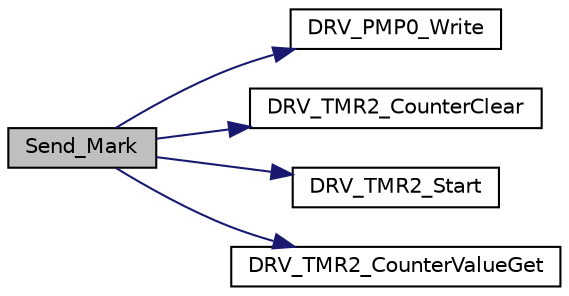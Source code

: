 digraph "Send_Mark"
{
  edge [fontname="Helvetica",fontsize="10",labelfontname="Helvetica",labelfontsize="10"];
  node [fontname="Helvetica",fontsize="10",shape=record];
  rankdir="LR";
  Node26 [label="Send_Mark",height=0.2,width=0.4,color="black", fillcolor="grey75", style="filled", fontcolor="black"];
  Node26 -> Node27 [color="midnightblue",fontsize="10",style="solid",fontname="Helvetica"];
  Node27 [label="DRV_PMP0_Write",height=0.2,width=0.4,color="black", fillcolor="white", style="filled",URL="$inszt__adc_8c.html#af868c974764b415e38b63bbc37bc9826"];
  Node26 -> Node28 [color="midnightblue",fontsize="10",style="solid",fontname="Helvetica"];
  Node28 [label="DRV_TMR2_CounterClear",height=0.2,width=0.4,color="black", fillcolor="white", style="filled",URL="$inszt__adc_8c.html#a5c329a0add84cd7a5baf017ec68ef38f"];
  Node26 -> Node29 [color="midnightblue",fontsize="10",style="solid",fontname="Helvetica"];
  Node29 [label="DRV_TMR2_Start",height=0.2,width=0.4,color="black", fillcolor="white", style="filled",URL="$inszt__adc_8c.html#a39a045a9ef403ec80cca5725f17696a5"];
  Node26 -> Node30 [color="midnightblue",fontsize="10",style="solid",fontname="Helvetica"];
  Node30 [label="DRV_TMR2_CounterValueGet",height=0.2,width=0.4,color="black", fillcolor="white", style="filled",URL="$inszt__adc_8c.html#a3ebcf390fbc9836cf56fd2952a458ead"];
}
